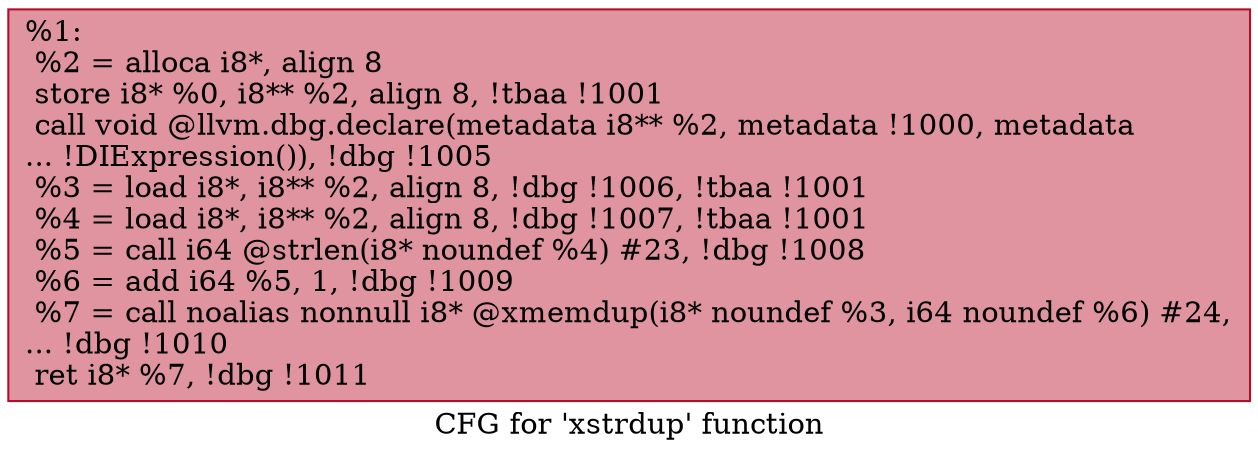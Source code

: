 digraph "CFG for 'xstrdup' function" {
	label="CFG for 'xstrdup' function";

	Node0x21fc630 [shape=record,color="#b70d28ff", style=filled, fillcolor="#b70d2870",label="{%1:\l  %2 = alloca i8*, align 8\l  store i8* %0, i8** %2, align 8, !tbaa !1001\l  call void @llvm.dbg.declare(metadata i8** %2, metadata !1000, metadata\l... !DIExpression()), !dbg !1005\l  %3 = load i8*, i8** %2, align 8, !dbg !1006, !tbaa !1001\l  %4 = load i8*, i8** %2, align 8, !dbg !1007, !tbaa !1001\l  %5 = call i64 @strlen(i8* noundef %4) #23, !dbg !1008\l  %6 = add i64 %5, 1, !dbg !1009\l  %7 = call noalias nonnull i8* @xmemdup(i8* noundef %3, i64 noundef %6) #24,\l... !dbg !1010\l  ret i8* %7, !dbg !1011\l}"];
}
